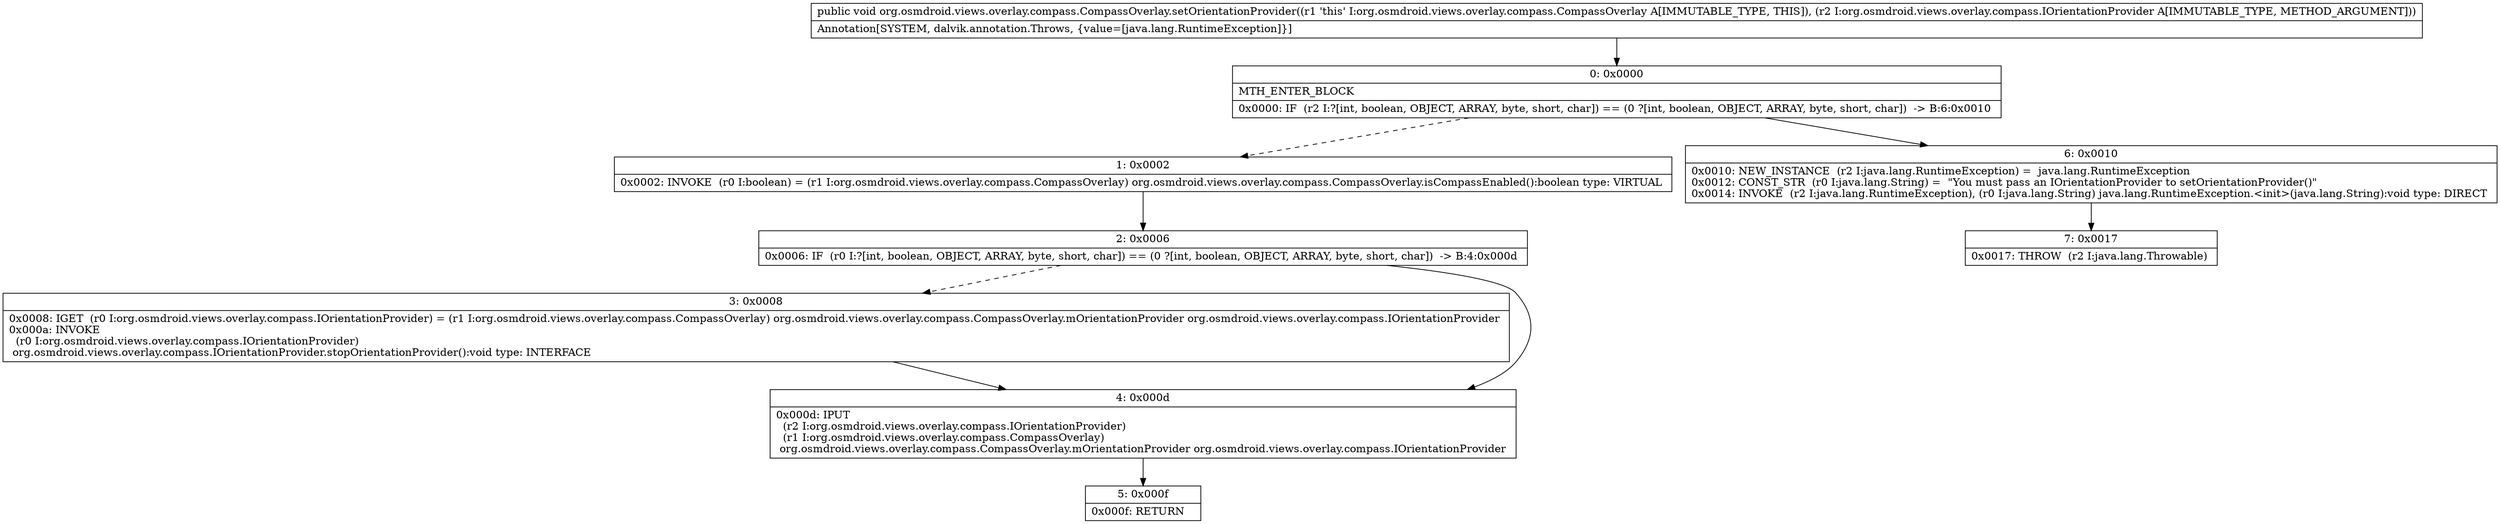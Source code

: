 digraph "CFG fororg.osmdroid.views.overlay.compass.CompassOverlay.setOrientationProvider(Lorg\/osmdroid\/views\/overlay\/compass\/IOrientationProvider;)V" {
Node_0 [shape=record,label="{0\:\ 0x0000|MTH_ENTER_BLOCK\l|0x0000: IF  (r2 I:?[int, boolean, OBJECT, ARRAY, byte, short, char]) == (0 ?[int, boolean, OBJECT, ARRAY, byte, short, char])  \-\> B:6:0x0010 \l}"];
Node_1 [shape=record,label="{1\:\ 0x0002|0x0002: INVOKE  (r0 I:boolean) = (r1 I:org.osmdroid.views.overlay.compass.CompassOverlay) org.osmdroid.views.overlay.compass.CompassOverlay.isCompassEnabled():boolean type: VIRTUAL \l}"];
Node_2 [shape=record,label="{2\:\ 0x0006|0x0006: IF  (r0 I:?[int, boolean, OBJECT, ARRAY, byte, short, char]) == (0 ?[int, boolean, OBJECT, ARRAY, byte, short, char])  \-\> B:4:0x000d \l}"];
Node_3 [shape=record,label="{3\:\ 0x0008|0x0008: IGET  (r0 I:org.osmdroid.views.overlay.compass.IOrientationProvider) = (r1 I:org.osmdroid.views.overlay.compass.CompassOverlay) org.osmdroid.views.overlay.compass.CompassOverlay.mOrientationProvider org.osmdroid.views.overlay.compass.IOrientationProvider \l0x000a: INVOKE  \l  (r0 I:org.osmdroid.views.overlay.compass.IOrientationProvider)\l org.osmdroid.views.overlay.compass.IOrientationProvider.stopOrientationProvider():void type: INTERFACE \l}"];
Node_4 [shape=record,label="{4\:\ 0x000d|0x000d: IPUT  \l  (r2 I:org.osmdroid.views.overlay.compass.IOrientationProvider)\l  (r1 I:org.osmdroid.views.overlay.compass.CompassOverlay)\l org.osmdroid.views.overlay.compass.CompassOverlay.mOrientationProvider org.osmdroid.views.overlay.compass.IOrientationProvider \l}"];
Node_5 [shape=record,label="{5\:\ 0x000f|0x000f: RETURN   \l}"];
Node_6 [shape=record,label="{6\:\ 0x0010|0x0010: NEW_INSTANCE  (r2 I:java.lang.RuntimeException) =  java.lang.RuntimeException \l0x0012: CONST_STR  (r0 I:java.lang.String) =  \"You must pass an IOrientationProvider to setOrientationProvider()\" \l0x0014: INVOKE  (r2 I:java.lang.RuntimeException), (r0 I:java.lang.String) java.lang.RuntimeException.\<init\>(java.lang.String):void type: DIRECT \l}"];
Node_7 [shape=record,label="{7\:\ 0x0017|0x0017: THROW  (r2 I:java.lang.Throwable) \l}"];
MethodNode[shape=record,label="{public void org.osmdroid.views.overlay.compass.CompassOverlay.setOrientationProvider((r1 'this' I:org.osmdroid.views.overlay.compass.CompassOverlay A[IMMUTABLE_TYPE, THIS]), (r2 I:org.osmdroid.views.overlay.compass.IOrientationProvider A[IMMUTABLE_TYPE, METHOD_ARGUMENT]))  | Annotation[SYSTEM, dalvik.annotation.Throws, \{value=[java.lang.RuntimeException]\}]\l}"];
MethodNode -> Node_0;
Node_0 -> Node_1[style=dashed];
Node_0 -> Node_6;
Node_1 -> Node_2;
Node_2 -> Node_3[style=dashed];
Node_2 -> Node_4;
Node_3 -> Node_4;
Node_4 -> Node_5;
Node_6 -> Node_7;
}

